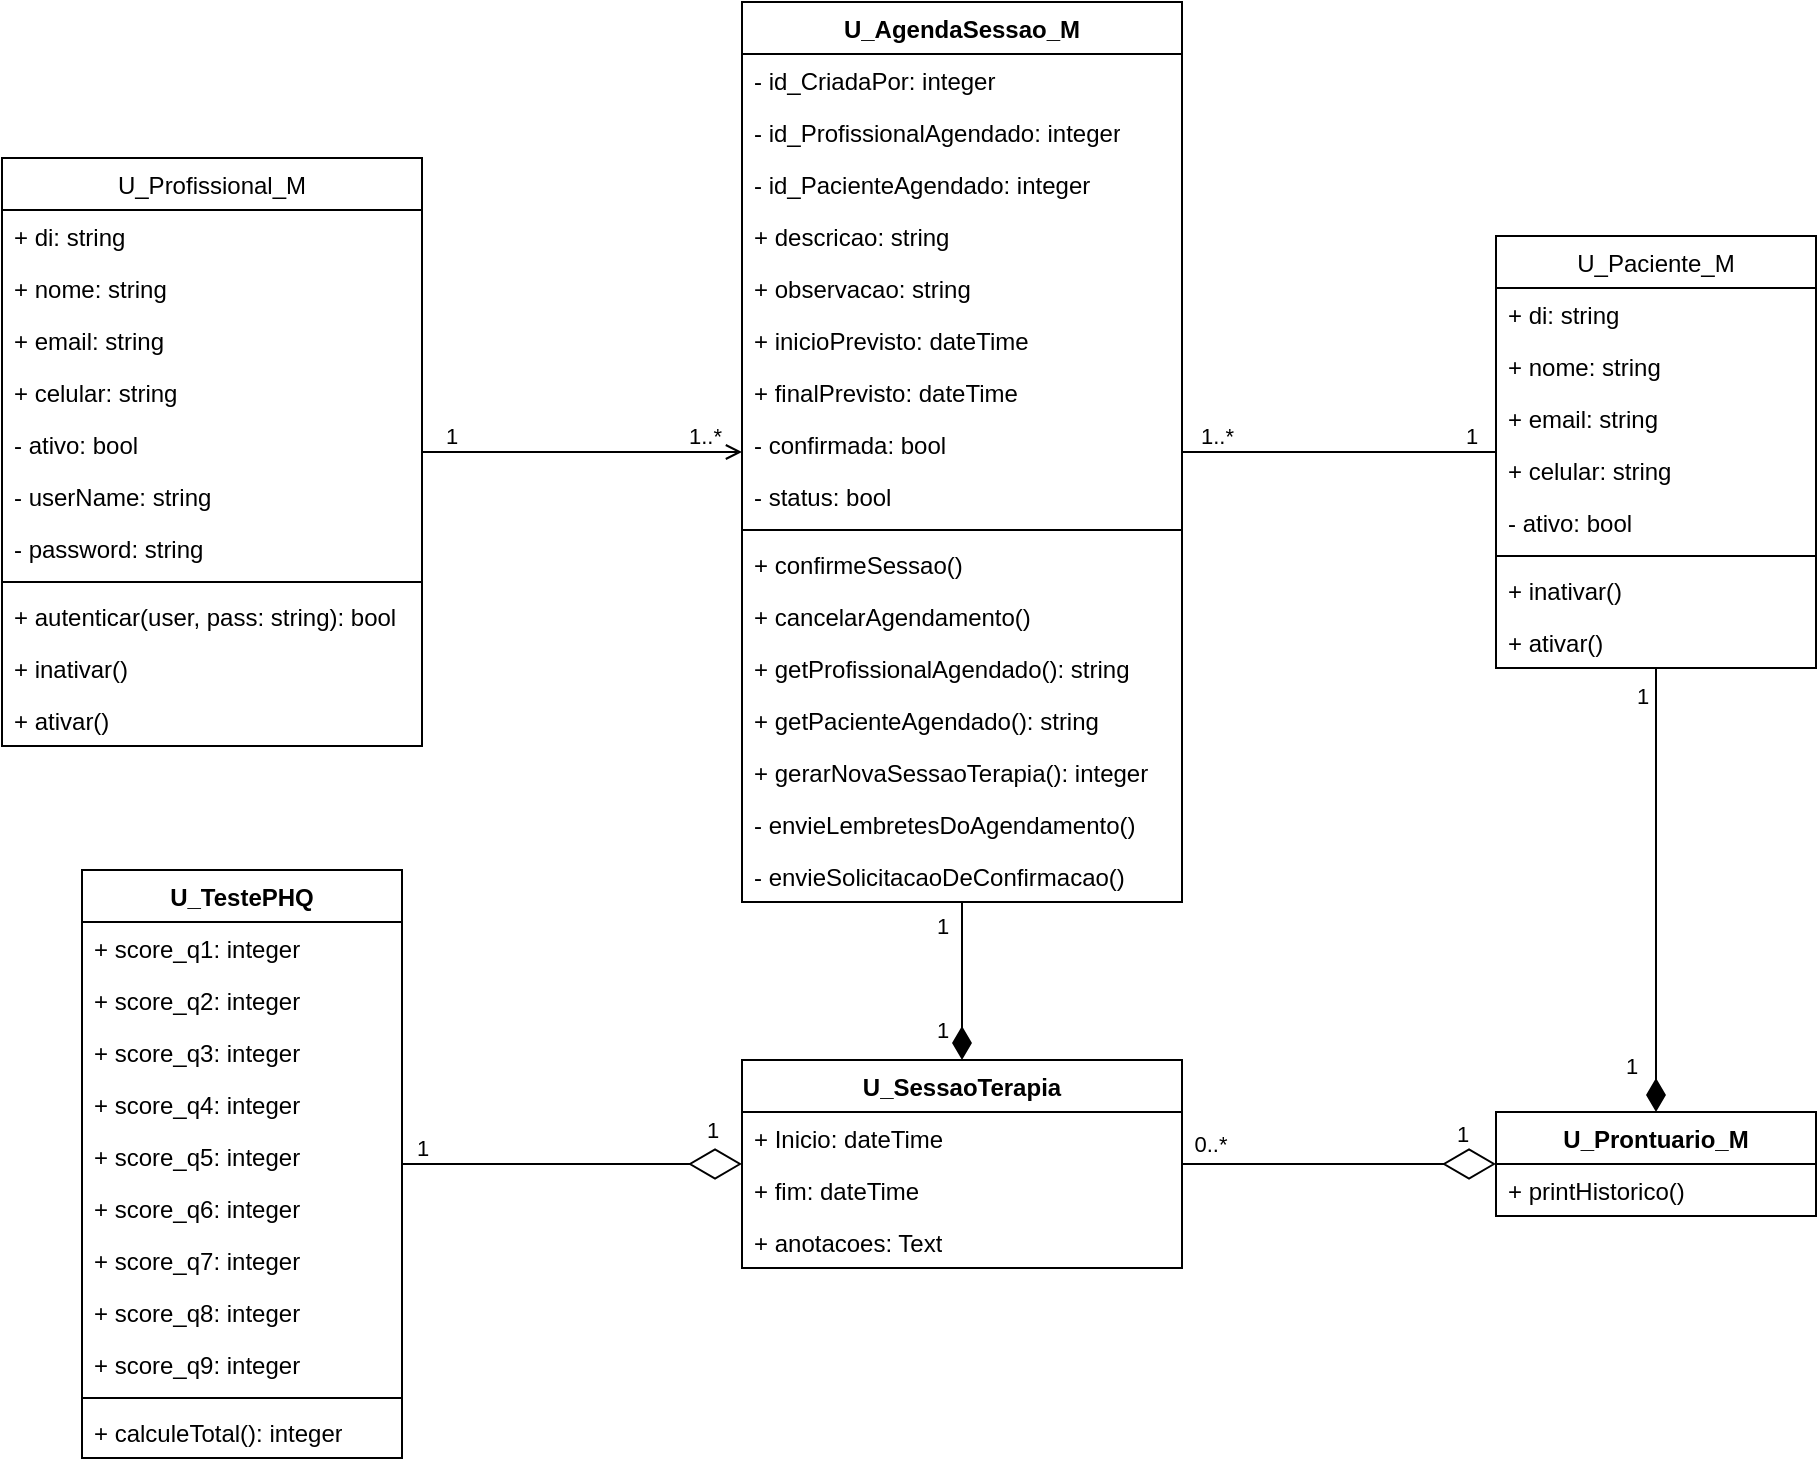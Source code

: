 <mxfile version="24.4.0" type="device">
  <diagram name="Page-1" id="Xm5GSuUZYjybELGA6pMk">
    <mxGraphModel dx="1562" dy="909" grid="1" gridSize="10" guides="1" tooltips="1" connect="1" arrows="1" fold="1" page="1" pageScale="1" pageWidth="1654" pageHeight="1169" math="0" shadow="0">
      <root>
        <mxCell id="0" />
        <mxCell id="1" parent="0" />
        <mxCell id="m14fXMyXdohWAu0hLXpy-20" value="&lt;span style=&quot;font-weight: 400;&quot;&gt;U_Profissional_M&lt;/span&gt;" style="swimlane;fontStyle=1;align=center;verticalAlign=top;childLayout=stackLayout;horizontal=1;startSize=26;horizontalStack=0;resizeParent=1;resizeParentMax=0;resizeLast=0;collapsible=1;marginBottom=0;whiteSpace=wrap;html=1;" parent="1" vertex="1">
          <mxGeometry x="80" y="115" width="210" height="294" as="geometry" />
        </mxCell>
        <mxCell id="m14fXMyXdohWAu0hLXpy-3" value="+ di: string" style="text;strokeColor=none;fillColor=none;align=left;verticalAlign=top;spacingLeft=4;spacingRight=4;overflow=hidden;rotatable=0;points=[[0,0.5],[1,0.5]];portConstraint=eastwest;whiteSpace=wrap;html=1;" parent="m14fXMyXdohWAu0hLXpy-20" vertex="1">
          <mxGeometry y="26" width="210" height="26" as="geometry" />
        </mxCell>
        <mxCell id="UZ4wiRNiclLBeVHRnWxQ-1" value="+ nome: string" style="text;strokeColor=none;fillColor=none;align=left;verticalAlign=top;spacingLeft=4;spacingRight=4;overflow=hidden;rotatable=0;points=[[0,0.5],[1,0.5]];portConstraint=eastwest;whiteSpace=wrap;html=1;" parent="m14fXMyXdohWAu0hLXpy-20" vertex="1">
          <mxGeometry y="52" width="210" height="26" as="geometry" />
        </mxCell>
        <mxCell id="m14fXMyXdohWAu0hLXpy-7" value="+ email: string" style="text;strokeColor=none;fillColor=none;align=left;verticalAlign=top;spacingLeft=4;spacingRight=4;overflow=hidden;rotatable=0;points=[[0,0.5],[1,0.5]];portConstraint=eastwest;whiteSpace=wrap;html=1;" parent="m14fXMyXdohWAu0hLXpy-20" vertex="1">
          <mxGeometry y="78" width="210" height="26" as="geometry" />
        </mxCell>
        <mxCell id="m14fXMyXdohWAu0hLXpy-8" value="+ celular: string" style="text;strokeColor=none;fillColor=none;align=left;verticalAlign=top;spacingLeft=4;spacingRight=4;overflow=hidden;rotatable=0;points=[[0,0.5],[1,0.5]];portConstraint=eastwest;whiteSpace=wrap;html=1;" parent="m14fXMyXdohWAu0hLXpy-20" vertex="1">
          <mxGeometry y="104" width="210" height="26" as="geometry" />
        </mxCell>
        <mxCell id="yMpr1ck8HWHna8STTOMx-1" value="- ativo: bool" style="text;strokeColor=none;fillColor=none;align=left;verticalAlign=top;spacingLeft=4;spacingRight=4;overflow=hidden;rotatable=0;points=[[0,0.5],[1,0.5]];portConstraint=eastwest;whiteSpace=wrap;html=1;" parent="m14fXMyXdohWAu0hLXpy-20" vertex="1">
          <mxGeometry y="130" width="210" height="26" as="geometry" />
        </mxCell>
        <mxCell id="m14fXMyXdohWAu0hLXpy-4" value="- userName: string&lt;div&gt;&lt;br&gt;&lt;/div&gt;" style="text;strokeColor=none;fillColor=none;align=left;verticalAlign=top;spacingLeft=4;spacingRight=4;overflow=hidden;rotatable=0;points=[[0,0.5],[1,0.5]];portConstraint=eastwest;whiteSpace=wrap;html=1;" parent="m14fXMyXdohWAu0hLXpy-20" vertex="1">
          <mxGeometry y="156" width="210" height="26" as="geometry" />
        </mxCell>
        <mxCell id="m14fXMyXdohWAu0hLXpy-6" value="- password: string&lt;div&gt;&lt;br&gt;&lt;/div&gt;" style="text;strokeColor=none;fillColor=none;align=left;verticalAlign=top;spacingLeft=4;spacingRight=4;overflow=hidden;rotatable=0;points=[[0,0.5],[1,0.5]];portConstraint=eastwest;whiteSpace=wrap;html=1;" parent="m14fXMyXdohWAu0hLXpy-20" vertex="1">
          <mxGeometry y="182" width="210" height="26" as="geometry" />
        </mxCell>
        <mxCell id="m14fXMyXdohWAu0hLXpy-22" value="" style="line;strokeWidth=1;fillColor=none;align=left;verticalAlign=middle;spacingTop=-1;spacingLeft=3;spacingRight=3;rotatable=0;labelPosition=right;points=[];portConstraint=eastwest;strokeColor=inherit;" parent="m14fXMyXdohWAu0hLXpy-20" vertex="1">
          <mxGeometry y="208" width="210" height="8" as="geometry" />
        </mxCell>
        <mxCell id="m14fXMyXdohWAu0hLXpy-23" value="+ autenticar(user, pass: string): bool" style="text;strokeColor=none;fillColor=none;align=left;verticalAlign=top;spacingLeft=4;spacingRight=4;overflow=hidden;rotatable=0;points=[[0,0.5],[1,0.5]];portConstraint=eastwest;whiteSpace=wrap;html=1;" parent="m14fXMyXdohWAu0hLXpy-20" vertex="1">
          <mxGeometry y="216" width="210" height="26" as="geometry" />
        </mxCell>
        <mxCell id="yMpr1ck8HWHna8STTOMx-2" value="+ inativar()" style="text;strokeColor=none;fillColor=none;align=left;verticalAlign=top;spacingLeft=4;spacingRight=4;overflow=hidden;rotatable=0;points=[[0,0.5],[1,0.5]];portConstraint=eastwest;whiteSpace=wrap;html=1;" parent="m14fXMyXdohWAu0hLXpy-20" vertex="1">
          <mxGeometry y="242" width="210" height="26" as="geometry" />
        </mxCell>
        <mxCell id="yMpr1ck8HWHna8STTOMx-3" value="+ ativar()" style="text;strokeColor=none;fillColor=none;align=left;verticalAlign=top;spacingLeft=4;spacingRight=4;overflow=hidden;rotatable=0;points=[[0,0.5],[1,0.5]];portConstraint=eastwest;whiteSpace=wrap;html=1;" parent="m14fXMyXdohWAu0hLXpy-20" vertex="1">
          <mxGeometry y="268" width="210" height="26" as="geometry" />
        </mxCell>
        <mxCell id="m14fXMyXdohWAu0hLXpy-25" value="&lt;span style=&quot;font-weight: 400;&quot;&gt;U_Paciente_M&lt;/span&gt;" style="swimlane;fontStyle=1;align=center;verticalAlign=top;childLayout=stackLayout;horizontal=1;startSize=26;horizontalStack=0;resizeParent=1;resizeParentMax=0;resizeLast=0;collapsible=1;marginBottom=0;whiteSpace=wrap;html=1;" parent="1" vertex="1">
          <mxGeometry x="827" y="154" width="160" height="216" as="geometry" />
        </mxCell>
        <mxCell id="He0PVxTgROg91KtpzF6m-1" value="+ di: string" style="text;strokeColor=none;fillColor=none;align=left;verticalAlign=top;spacingLeft=4;spacingRight=4;overflow=hidden;rotatable=0;points=[[0,0.5],[1,0.5]];portConstraint=eastwest;whiteSpace=wrap;html=1;" parent="m14fXMyXdohWAu0hLXpy-25" vertex="1">
          <mxGeometry y="26" width="160" height="26" as="geometry" />
        </mxCell>
        <mxCell id="m14fXMyXdohWAu0hLXpy-11" value="+ nome: string" style="text;strokeColor=none;fillColor=none;align=left;verticalAlign=top;spacingLeft=4;spacingRight=4;overflow=hidden;rotatable=0;points=[[0,0.5],[1,0.5]];portConstraint=eastwest;whiteSpace=wrap;html=1;" parent="m14fXMyXdohWAu0hLXpy-25" vertex="1">
          <mxGeometry y="52" width="160" height="26" as="geometry" />
        </mxCell>
        <mxCell id="m14fXMyXdohWAu0hLXpy-12" value="+ email: string" style="text;strokeColor=none;fillColor=none;align=left;verticalAlign=top;spacingLeft=4;spacingRight=4;overflow=hidden;rotatable=0;points=[[0,0.5],[1,0.5]];portConstraint=eastwest;whiteSpace=wrap;html=1;" parent="m14fXMyXdohWAu0hLXpy-25" vertex="1">
          <mxGeometry y="78" width="160" height="26" as="geometry" />
        </mxCell>
        <mxCell id="m14fXMyXdohWAu0hLXpy-13" value="+ celular: string" style="text;strokeColor=none;fillColor=none;align=left;verticalAlign=top;spacingLeft=4;spacingRight=4;overflow=hidden;rotatable=0;points=[[0,0.5],[1,0.5]];portConstraint=eastwest;whiteSpace=wrap;html=1;" parent="m14fXMyXdohWAu0hLXpy-25" vertex="1">
          <mxGeometry y="104" width="160" height="26" as="geometry" />
        </mxCell>
        <mxCell id="m14fXMyXdohWAu0hLXpy-29" value="- ativo: bool" style="text;strokeColor=none;fillColor=none;align=left;verticalAlign=top;spacingLeft=4;spacingRight=4;overflow=hidden;rotatable=0;points=[[0,0.5],[1,0.5]];portConstraint=eastwest;whiteSpace=wrap;html=1;" parent="m14fXMyXdohWAu0hLXpy-25" vertex="1">
          <mxGeometry y="130" width="160" height="26" as="geometry" />
        </mxCell>
        <mxCell id="m14fXMyXdohWAu0hLXpy-27" value="" style="line;strokeWidth=1;fillColor=none;align=left;verticalAlign=middle;spacingTop=-1;spacingLeft=3;spacingRight=3;rotatable=0;labelPosition=right;points=[];portConstraint=eastwest;strokeColor=inherit;" parent="m14fXMyXdohWAu0hLXpy-25" vertex="1">
          <mxGeometry y="156" width="160" height="8" as="geometry" />
        </mxCell>
        <mxCell id="m14fXMyXdohWAu0hLXpy-28" value="+ inativar()" style="text;strokeColor=none;fillColor=none;align=left;verticalAlign=top;spacingLeft=4;spacingRight=4;overflow=hidden;rotatable=0;points=[[0,0.5],[1,0.5]];portConstraint=eastwest;whiteSpace=wrap;html=1;" parent="m14fXMyXdohWAu0hLXpy-25" vertex="1">
          <mxGeometry y="164" width="160" height="26" as="geometry" />
        </mxCell>
        <mxCell id="m14fXMyXdohWAu0hLXpy-30" value="+ ativar()" style="text;strokeColor=none;fillColor=none;align=left;verticalAlign=top;spacingLeft=4;spacingRight=4;overflow=hidden;rotatable=0;points=[[0,0.5],[1,0.5]];portConstraint=eastwest;whiteSpace=wrap;html=1;" parent="m14fXMyXdohWAu0hLXpy-25" vertex="1">
          <mxGeometry y="190" width="160" height="26" as="geometry" />
        </mxCell>
        <mxCell id="m14fXMyXdohWAu0hLXpy-35" value="U_AgendaSessao_M" style="swimlane;fontStyle=1;align=center;verticalAlign=top;childLayout=stackLayout;horizontal=1;startSize=26;horizontalStack=0;resizeParent=1;resizeParentMax=0;resizeLast=0;collapsible=1;marginBottom=0;whiteSpace=wrap;html=1;" parent="1" vertex="1">
          <mxGeometry x="450" y="37" width="220" height="450" as="geometry" />
        </mxCell>
        <mxCell id="m14fXMyXdohWAu0hLXpy-39" value="- id_CriadaPor: integer" style="text;strokeColor=none;fillColor=none;align=left;verticalAlign=top;spacingLeft=4;spacingRight=4;overflow=hidden;rotatable=0;points=[[0,0.5],[1,0.5]];portConstraint=eastwest;whiteSpace=wrap;html=1;" parent="m14fXMyXdohWAu0hLXpy-35" vertex="1">
          <mxGeometry y="26" width="220" height="26" as="geometry" />
        </mxCell>
        <mxCell id="m14fXMyXdohWAu0hLXpy-42" value="- id_ProfissionalAgendado: integer" style="text;strokeColor=none;fillColor=none;align=left;verticalAlign=top;spacingLeft=4;spacingRight=4;overflow=hidden;rotatable=0;points=[[0,0.5],[1,0.5]];portConstraint=eastwest;whiteSpace=wrap;html=1;" parent="m14fXMyXdohWAu0hLXpy-35" vertex="1">
          <mxGeometry y="52" width="220" height="26" as="geometry" />
        </mxCell>
        <mxCell id="m14fXMyXdohWAu0hLXpy-43" value="- id_PacienteAgendado: integer" style="text;strokeColor=none;fillColor=none;align=left;verticalAlign=top;spacingLeft=4;spacingRight=4;overflow=hidden;rotatable=0;points=[[0,0.5],[1,0.5]];portConstraint=eastwest;whiteSpace=wrap;html=1;" parent="m14fXMyXdohWAu0hLXpy-35" vertex="1">
          <mxGeometry y="78" width="220" height="26" as="geometry" />
        </mxCell>
        <mxCell id="m14fXMyXdohWAu0hLXpy-52" value="+ descricao: string" style="text;strokeColor=none;fillColor=none;align=left;verticalAlign=top;spacingLeft=4;spacingRight=4;overflow=hidden;rotatable=0;points=[[0,0.5],[1,0.5]];portConstraint=eastwest;whiteSpace=wrap;html=1;" parent="m14fXMyXdohWAu0hLXpy-35" vertex="1">
          <mxGeometry y="104" width="220" height="26" as="geometry" />
        </mxCell>
        <mxCell id="m14fXMyXdohWAu0hLXpy-53" value="+ observacao: string" style="text;strokeColor=none;fillColor=none;align=left;verticalAlign=top;spacingLeft=4;spacingRight=4;overflow=hidden;rotatable=0;points=[[0,0.5],[1,0.5]];portConstraint=eastwest;whiteSpace=wrap;html=1;" parent="m14fXMyXdohWAu0hLXpy-35" vertex="1">
          <mxGeometry y="130" width="220" height="26" as="geometry" />
        </mxCell>
        <mxCell id="m14fXMyXdohWAu0hLXpy-54" value="+ inicioPrevisto: dateTime" style="text;strokeColor=none;fillColor=none;align=left;verticalAlign=top;spacingLeft=4;spacingRight=4;overflow=hidden;rotatable=0;points=[[0,0.5],[1,0.5]];portConstraint=eastwest;whiteSpace=wrap;html=1;" parent="m14fXMyXdohWAu0hLXpy-35" vertex="1">
          <mxGeometry y="156" width="220" height="26" as="geometry" />
        </mxCell>
        <mxCell id="m14fXMyXdohWAu0hLXpy-55" value="+ finalPrevisto: dateTime" style="text;strokeColor=none;fillColor=none;align=left;verticalAlign=top;spacingLeft=4;spacingRight=4;overflow=hidden;rotatable=0;points=[[0,0.5],[1,0.5]];portConstraint=eastwest;whiteSpace=wrap;html=1;" parent="m14fXMyXdohWAu0hLXpy-35" vertex="1">
          <mxGeometry y="182" width="220" height="26" as="geometry" />
        </mxCell>
        <mxCell id="m14fXMyXdohWAu0hLXpy-56" value="- confirmada: bool" style="text;strokeColor=none;fillColor=none;align=left;verticalAlign=top;spacingLeft=4;spacingRight=4;overflow=hidden;rotatable=0;points=[[0,0.5],[1,0.5]];portConstraint=eastwest;whiteSpace=wrap;html=1;" parent="m14fXMyXdohWAu0hLXpy-35" vertex="1">
          <mxGeometry y="208" width="220" height="26" as="geometry" />
        </mxCell>
        <mxCell id="6B9JWAOkWbfLpyEyRiX7-1" value="- status&lt;span style=&quot;background-color: initial;&quot;&gt;: bool&lt;/span&gt;" style="text;strokeColor=none;fillColor=none;align=left;verticalAlign=top;spacingLeft=4;spacingRight=4;overflow=hidden;rotatable=0;points=[[0,0.5],[1,0.5]];portConstraint=eastwest;whiteSpace=wrap;html=1;" vertex="1" parent="m14fXMyXdohWAu0hLXpy-35">
          <mxGeometry y="234" width="220" height="26" as="geometry" />
        </mxCell>
        <mxCell id="m14fXMyXdohWAu0hLXpy-37" value="" style="line;strokeWidth=1;fillColor=none;align=left;verticalAlign=middle;spacingTop=-1;spacingLeft=3;spacingRight=3;rotatable=0;labelPosition=right;points=[];portConstraint=eastwest;strokeColor=inherit;" parent="m14fXMyXdohWAu0hLXpy-35" vertex="1">
          <mxGeometry y="260" width="220" height="8" as="geometry" />
        </mxCell>
        <mxCell id="m14fXMyXdohWAu0hLXpy-38" value="+ confirmeSessao()" style="text;strokeColor=none;fillColor=none;align=left;verticalAlign=top;spacingLeft=4;spacingRight=4;overflow=hidden;rotatable=0;points=[[0,0.5],[1,0.5]];portConstraint=eastwest;whiteSpace=wrap;html=1;" parent="m14fXMyXdohWAu0hLXpy-35" vertex="1">
          <mxGeometry y="268" width="220" height="26" as="geometry" />
        </mxCell>
        <mxCell id="m14fXMyXdohWAu0hLXpy-57" value="+ cancelarAgendamento()" style="text;strokeColor=none;fillColor=none;align=left;verticalAlign=top;spacingLeft=4;spacingRight=4;overflow=hidden;rotatable=0;points=[[0,0.5],[1,0.5]];portConstraint=eastwest;whiteSpace=wrap;html=1;" parent="m14fXMyXdohWAu0hLXpy-35" vertex="1">
          <mxGeometry y="294" width="220" height="26" as="geometry" />
        </mxCell>
        <mxCell id="m14fXMyXdohWAu0hLXpy-58" value="+ getProfissionalAgendado(): string" style="text;strokeColor=none;fillColor=none;align=left;verticalAlign=top;spacingLeft=4;spacingRight=4;overflow=hidden;rotatable=0;points=[[0,0.5],[1,0.5]];portConstraint=eastwest;whiteSpace=wrap;html=1;" parent="m14fXMyXdohWAu0hLXpy-35" vertex="1">
          <mxGeometry y="320" width="220" height="26" as="geometry" />
        </mxCell>
        <mxCell id="m14fXMyXdohWAu0hLXpy-59" value="+ getPacienteAgendado(): string" style="text;strokeColor=none;fillColor=none;align=left;verticalAlign=top;spacingLeft=4;spacingRight=4;overflow=hidden;rotatable=0;points=[[0,0.5],[1,0.5]];portConstraint=eastwest;whiteSpace=wrap;html=1;" parent="m14fXMyXdohWAu0hLXpy-35" vertex="1">
          <mxGeometry y="346" width="220" height="26" as="geometry" />
        </mxCell>
        <mxCell id="m14fXMyXdohWAu0hLXpy-71" value="+ gerarNovaSessaoTerapia(): integer" style="text;strokeColor=none;fillColor=none;align=left;verticalAlign=top;spacingLeft=4;spacingRight=4;overflow=hidden;rotatable=0;points=[[0,0.5],[1,0.5]];portConstraint=eastwest;whiteSpace=wrap;html=1;" parent="m14fXMyXdohWAu0hLXpy-35" vertex="1">
          <mxGeometry y="372" width="220" height="26" as="geometry" />
        </mxCell>
        <mxCell id="m14fXMyXdohWAu0hLXpy-67" value="- envieLembretesDoAgendamento()" style="text;strokeColor=none;fillColor=none;align=left;verticalAlign=top;spacingLeft=4;spacingRight=4;overflow=hidden;rotatable=0;points=[[0,0.5],[1,0.5]];portConstraint=eastwest;whiteSpace=wrap;html=1;" parent="m14fXMyXdohWAu0hLXpy-35" vertex="1">
          <mxGeometry y="398" width="220" height="26" as="geometry" />
        </mxCell>
        <mxCell id="m14fXMyXdohWAu0hLXpy-68" value="- envieSolicitacaoDeConfirmacao()" style="text;strokeColor=none;fillColor=none;align=left;verticalAlign=top;spacingLeft=4;spacingRight=4;overflow=hidden;rotatable=0;points=[[0,0.5],[1,0.5]];portConstraint=eastwest;whiteSpace=wrap;html=1;" parent="m14fXMyXdohWAu0hLXpy-35" vertex="1">
          <mxGeometry y="424" width="220" height="26" as="geometry" />
        </mxCell>
        <mxCell id="m14fXMyXdohWAu0hLXpy-46" value="" style="endArrow=open;html=1;edgeStyle=orthogonalEdgeStyle;rounded=0;endFill=0;" parent="1" source="m14fXMyXdohWAu0hLXpy-20" target="m14fXMyXdohWAu0hLXpy-35" edge="1">
          <mxGeometry relative="1" as="geometry">
            <mxPoint x="600" y="400" as="sourcePoint" />
            <mxPoint x="760" y="400" as="targetPoint" />
          </mxGeometry>
        </mxCell>
        <mxCell id="m14fXMyXdohWAu0hLXpy-47" value="1" style="edgeLabel;resizable=0;html=1;align=left;verticalAlign=bottom;" parent="m14fXMyXdohWAu0hLXpy-46" connectable="0" vertex="1">
          <mxGeometry x="-1" relative="1" as="geometry">
            <mxPoint x="10" as="offset" />
          </mxGeometry>
        </mxCell>
        <mxCell id="m14fXMyXdohWAu0hLXpy-48" value="1..*" style="edgeLabel;resizable=0;html=1;align=right;verticalAlign=bottom;" parent="m14fXMyXdohWAu0hLXpy-46" connectable="0" vertex="1">
          <mxGeometry x="1" relative="1" as="geometry">
            <mxPoint x="-10" as="offset" />
          </mxGeometry>
        </mxCell>
        <mxCell id="m14fXMyXdohWAu0hLXpy-60" value="" style="endArrow=none;html=1;edgeStyle=orthogonalEdgeStyle;rounded=0;" parent="1" source="m14fXMyXdohWAu0hLXpy-25" target="m14fXMyXdohWAu0hLXpy-35" edge="1">
          <mxGeometry relative="1" as="geometry">
            <mxPoint x="750" y="410" as="sourcePoint" />
            <mxPoint x="910" y="410" as="targetPoint" />
          </mxGeometry>
        </mxCell>
        <mxCell id="m14fXMyXdohWAu0hLXpy-61" value="1" style="edgeLabel;resizable=0;html=1;align=left;verticalAlign=bottom;" parent="m14fXMyXdohWAu0hLXpy-60" connectable="0" vertex="1">
          <mxGeometry x="-1" relative="1" as="geometry">
            <mxPoint x="-17" as="offset" />
          </mxGeometry>
        </mxCell>
        <mxCell id="m14fXMyXdohWAu0hLXpy-62" value="1..*" style="edgeLabel;resizable=0;html=1;align=right;verticalAlign=bottom;" parent="m14fXMyXdohWAu0hLXpy-60" connectable="0" vertex="1">
          <mxGeometry x="1" relative="1" as="geometry">
            <mxPoint x="26" as="offset" />
          </mxGeometry>
        </mxCell>
        <mxCell id="m14fXMyXdohWAu0hLXpy-63" value="U_SessaoTerapia" style="swimlane;fontStyle=1;align=center;verticalAlign=top;childLayout=stackLayout;horizontal=1;startSize=26;horizontalStack=0;resizeParent=1;resizeParentMax=0;resizeLast=0;collapsible=1;marginBottom=0;whiteSpace=wrap;html=1;" parent="1" vertex="1">
          <mxGeometry x="450" y="566" width="220" height="104" as="geometry" />
        </mxCell>
        <mxCell id="m14fXMyXdohWAu0hLXpy-77" value="+ Inicio: dateTime" style="text;strokeColor=none;fillColor=none;align=left;verticalAlign=top;spacingLeft=4;spacingRight=4;overflow=hidden;rotatable=0;points=[[0,0.5],[1,0.5]];portConstraint=eastwest;whiteSpace=wrap;html=1;" parent="m14fXMyXdohWAu0hLXpy-63" vertex="1">
          <mxGeometry y="26" width="220" height="26" as="geometry" />
        </mxCell>
        <mxCell id="m14fXMyXdohWAu0hLXpy-78" value="+ fim: dateTime" style="text;strokeColor=none;fillColor=none;align=left;verticalAlign=top;spacingLeft=4;spacingRight=4;overflow=hidden;rotatable=0;points=[[0,0.5],[1,0.5]];portConstraint=eastwest;whiteSpace=wrap;html=1;" parent="m14fXMyXdohWAu0hLXpy-63" vertex="1">
          <mxGeometry y="52" width="220" height="26" as="geometry" />
        </mxCell>
        <mxCell id="m14fXMyXdohWAu0hLXpy-98" value="+ anotacoes: Text" style="text;strokeColor=none;fillColor=none;align=left;verticalAlign=top;spacingLeft=4;spacingRight=4;overflow=hidden;rotatable=0;points=[[0,0.5],[1,0.5]];portConstraint=eastwest;whiteSpace=wrap;html=1;" parent="m14fXMyXdohWAu0hLXpy-63" vertex="1">
          <mxGeometry y="78" width="220" height="26" as="geometry" />
        </mxCell>
        <mxCell id="m14fXMyXdohWAu0hLXpy-73" value="U_Prontuario_M" style="swimlane;fontStyle=1;align=center;verticalAlign=top;childLayout=stackLayout;horizontal=1;startSize=26;horizontalStack=0;resizeParent=1;resizeParentMax=0;resizeLast=0;collapsible=1;marginBottom=0;whiteSpace=wrap;html=1;" parent="1" vertex="1">
          <mxGeometry x="827" y="592" width="160" height="52" as="geometry" />
        </mxCell>
        <mxCell id="m14fXMyXdohWAu0hLXpy-99" value="+ printHistorico()" style="text;strokeColor=none;fillColor=none;align=left;verticalAlign=top;spacingLeft=4;spacingRight=4;overflow=hidden;rotatable=0;points=[[0,0.5],[1,0.5]];portConstraint=eastwest;whiteSpace=wrap;html=1;" parent="m14fXMyXdohWAu0hLXpy-73" vertex="1">
          <mxGeometry y="26" width="160" height="26" as="geometry" />
        </mxCell>
        <mxCell id="m14fXMyXdohWAu0hLXpy-90" value="" style="endArrow=none;html=1;endSize=12;startArrow=diamondThin;startSize=14;startFill=1;edgeStyle=orthogonalEdgeStyle;align=left;verticalAlign=bottom;rounded=0;endFill=0;" parent="1" source="m14fXMyXdohWAu0hLXpy-63" target="m14fXMyXdohWAu0hLXpy-35" edge="1">
          <mxGeometry x="-0.72" y="10" relative="1" as="geometry">
            <mxPoint x="610" y="580" as="sourcePoint" />
            <mxPoint x="770" y="580" as="targetPoint" />
            <mxPoint as="offset" />
          </mxGeometry>
        </mxCell>
        <mxCell id="m14fXMyXdohWAu0hLXpy-92" value="1" style="edgeLabel;html=1;align=center;verticalAlign=middle;resizable=0;points=[];" parent="m14fXMyXdohWAu0hLXpy-90" vertex="1" connectable="0">
          <mxGeometry x="0.583" y="1" relative="1" as="geometry">
            <mxPoint x="-9" y="-5" as="offset" />
          </mxGeometry>
        </mxCell>
        <mxCell id="m14fXMyXdohWAu0hLXpy-94" value="1" style="edgeLabel;html=1;align=center;verticalAlign=middle;resizable=0;points=[];" parent="m14fXMyXdohWAu0hLXpy-90" vertex="1" connectable="0">
          <mxGeometry x="-0.137" y="-2" relative="1" as="geometry">
            <mxPoint x="-12" y="19" as="offset" />
          </mxGeometry>
        </mxCell>
        <mxCell id="m14fXMyXdohWAu0hLXpy-91" value="1" style="endArrow=none;html=1;endSize=12;startArrow=diamondThin;startSize=14;startFill=1;edgeStyle=orthogonalEdgeStyle;align=left;verticalAlign=bottom;rounded=0;endFill=0;" parent="1" source="m14fXMyXdohWAu0hLXpy-73" target="m14fXMyXdohWAu0hLXpy-25" edge="1">
          <mxGeometry x="-0.871" y="17" relative="1" as="geometry">
            <mxPoint x="610" y="410" as="sourcePoint" />
            <mxPoint x="770" y="410" as="targetPoint" />
            <mxPoint as="offset" />
          </mxGeometry>
        </mxCell>
        <mxCell id="m14fXMyXdohWAu0hLXpy-93" value="1" style="edgeLabel;html=1;align=center;verticalAlign=middle;resizable=0;points=[];" parent="m14fXMyXdohWAu0hLXpy-91" vertex="1" connectable="0">
          <mxGeometry x="0.683" y="1" relative="1" as="geometry">
            <mxPoint x="-6" y="-21" as="offset" />
          </mxGeometry>
        </mxCell>
        <mxCell id="m14fXMyXdohWAu0hLXpy-95" value="" style="endArrow=diamondThin;endFill=0;endSize=24;html=1;rounded=0;" parent="1" source="m14fXMyXdohWAu0hLXpy-63" target="m14fXMyXdohWAu0hLXpy-73" edge="1">
          <mxGeometry width="160" relative="1" as="geometry">
            <mxPoint x="610" y="520" as="sourcePoint" />
            <mxPoint x="770" y="520" as="targetPoint" />
          </mxGeometry>
        </mxCell>
        <mxCell id="m14fXMyXdohWAu0hLXpy-96" value="1" style="edgeLabel;html=1;align=center;verticalAlign=middle;resizable=0;points=[];" parent="m14fXMyXdohWAu0hLXpy-95" vertex="1" connectable="0">
          <mxGeometry x="-0.028" y="1" relative="1" as="geometry">
            <mxPoint x="63" y="-14" as="offset" />
          </mxGeometry>
        </mxCell>
        <mxCell id="m14fXMyXdohWAu0hLXpy-97" value="0..*" style="edgeLabel;html=1;align=center;verticalAlign=middle;resizable=0;points=[];" parent="m14fXMyXdohWAu0hLXpy-95" vertex="1" connectable="0">
          <mxGeometry x="-0.763" y="1" relative="1" as="geometry">
            <mxPoint x="-5" y="-9" as="offset" />
          </mxGeometry>
        </mxCell>
        <mxCell id="m14fXMyXdohWAu0hLXpy-100" value="U_TestePHQ" style="swimlane;fontStyle=1;align=center;verticalAlign=top;childLayout=stackLayout;horizontal=1;startSize=26;horizontalStack=0;resizeParent=1;resizeParentMax=0;resizeLast=0;collapsible=1;marginBottom=0;whiteSpace=wrap;html=1;" parent="1" vertex="1">
          <mxGeometry x="120" y="471" width="160" height="294" as="geometry" />
        </mxCell>
        <mxCell id="m14fXMyXdohWAu0hLXpy-101" value="+ score_q1: integer" style="text;strokeColor=none;fillColor=none;align=left;verticalAlign=top;spacingLeft=4;spacingRight=4;overflow=hidden;rotatable=0;points=[[0,0.5],[1,0.5]];portConstraint=eastwest;whiteSpace=wrap;html=1;" parent="m14fXMyXdohWAu0hLXpy-100" vertex="1">
          <mxGeometry y="26" width="160" height="26" as="geometry" />
        </mxCell>
        <mxCell id="m14fXMyXdohWAu0hLXpy-104" value="+ score_q2: integer" style="text;strokeColor=none;fillColor=none;align=left;verticalAlign=top;spacingLeft=4;spacingRight=4;overflow=hidden;rotatable=0;points=[[0,0.5],[1,0.5]];portConstraint=eastwest;whiteSpace=wrap;html=1;" parent="m14fXMyXdohWAu0hLXpy-100" vertex="1">
          <mxGeometry y="52" width="160" height="26" as="geometry" />
        </mxCell>
        <mxCell id="m14fXMyXdohWAu0hLXpy-105" value="+ score_q3: integer" style="text;strokeColor=none;fillColor=none;align=left;verticalAlign=top;spacingLeft=4;spacingRight=4;overflow=hidden;rotatable=0;points=[[0,0.5],[1,0.5]];portConstraint=eastwest;whiteSpace=wrap;html=1;" parent="m14fXMyXdohWAu0hLXpy-100" vertex="1">
          <mxGeometry y="78" width="160" height="26" as="geometry" />
        </mxCell>
        <mxCell id="m14fXMyXdohWAu0hLXpy-110" value="+ score_q4: integer" style="text;strokeColor=none;fillColor=none;align=left;verticalAlign=top;spacingLeft=4;spacingRight=4;overflow=hidden;rotatable=0;points=[[0,0.5],[1,0.5]];portConstraint=eastwest;whiteSpace=wrap;html=1;" parent="m14fXMyXdohWAu0hLXpy-100" vertex="1">
          <mxGeometry y="104" width="160" height="26" as="geometry" />
        </mxCell>
        <mxCell id="m14fXMyXdohWAu0hLXpy-109" value="+ score_q5: integer" style="text;strokeColor=none;fillColor=none;align=left;verticalAlign=top;spacingLeft=4;spacingRight=4;overflow=hidden;rotatable=0;points=[[0,0.5],[1,0.5]];portConstraint=eastwest;whiteSpace=wrap;html=1;" parent="m14fXMyXdohWAu0hLXpy-100" vertex="1">
          <mxGeometry y="130" width="160" height="26" as="geometry" />
        </mxCell>
        <mxCell id="m14fXMyXdohWAu0hLXpy-108" value="+ score_q6: integer" style="text;strokeColor=none;fillColor=none;align=left;verticalAlign=top;spacingLeft=4;spacingRight=4;overflow=hidden;rotatable=0;points=[[0,0.5],[1,0.5]];portConstraint=eastwest;whiteSpace=wrap;html=1;" parent="m14fXMyXdohWAu0hLXpy-100" vertex="1">
          <mxGeometry y="156" width="160" height="26" as="geometry" />
        </mxCell>
        <mxCell id="m14fXMyXdohWAu0hLXpy-107" value="+ score_q7: integer" style="text;strokeColor=none;fillColor=none;align=left;verticalAlign=top;spacingLeft=4;spacingRight=4;overflow=hidden;rotatable=0;points=[[0,0.5],[1,0.5]];portConstraint=eastwest;whiteSpace=wrap;html=1;" parent="m14fXMyXdohWAu0hLXpy-100" vertex="1">
          <mxGeometry y="182" width="160" height="26" as="geometry" />
        </mxCell>
        <mxCell id="m14fXMyXdohWAu0hLXpy-106" value="+ score_q8: integer" style="text;strokeColor=none;fillColor=none;align=left;verticalAlign=top;spacingLeft=4;spacingRight=4;overflow=hidden;rotatable=0;points=[[0,0.5],[1,0.5]];portConstraint=eastwest;whiteSpace=wrap;html=1;" parent="m14fXMyXdohWAu0hLXpy-100" vertex="1">
          <mxGeometry y="208" width="160" height="26" as="geometry" />
        </mxCell>
        <mxCell id="m14fXMyXdohWAu0hLXpy-111" value="+ score_q9: integer" style="text;strokeColor=none;fillColor=none;align=left;verticalAlign=top;spacingLeft=4;spacingRight=4;overflow=hidden;rotatable=0;points=[[0,0.5],[1,0.5]];portConstraint=eastwest;whiteSpace=wrap;html=1;" parent="m14fXMyXdohWAu0hLXpy-100" vertex="1">
          <mxGeometry y="234" width="160" height="26" as="geometry" />
        </mxCell>
        <mxCell id="m14fXMyXdohWAu0hLXpy-102" value="" style="line;strokeWidth=1;fillColor=none;align=left;verticalAlign=middle;spacingTop=-1;spacingLeft=3;spacingRight=3;rotatable=0;labelPosition=right;points=[];portConstraint=eastwest;strokeColor=inherit;" parent="m14fXMyXdohWAu0hLXpy-100" vertex="1">
          <mxGeometry y="260" width="160" height="8" as="geometry" />
        </mxCell>
        <mxCell id="m14fXMyXdohWAu0hLXpy-103" value="+ calculeTotal(): integer" style="text;strokeColor=none;fillColor=none;align=left;verticalAlign=top;spacingLeft=4;spacingRight=4;overflow=hidden;rotatable=0;points=[[0,0.5],[1,0.5]];portConstraint=eastwest;whiteSpace=wrap;html=1;" parent="m14fXMyXdohWAu0hLXpy-100" vertex="1">
          <mxGeometry y="268" width="160" height="26" as="geometry" />
        </mxCell>
        <mxCell id="m14fXMyXdohWAu0hLXpy-113" value="" style="endArrow=diamondThin;endFill=0;endSize=24;html=1;rounded=0;" parent="1" source="m14fXMyXdohWAu0hLXpy-100" target="m14fXMyXdohWAu0hLXpy-63" edge="1">
          <mxGeometry width="160" relative="1" as="geometry">
            <mxPoint x="530" y="680" as="sourcePoint" />
            <mxPoint x="690" y="680" as="targetPoint" />
          </mxGeometry>
        </mxCell>
        <mxCell id="m14fXMyXdohWAu0hLXpy-114" value="1" style="edgeLabel;html=1;align=center;verticalAlign=middle;resizable=0;points=[];" parent="m14fXMyXdohWAu0hLXpy-113" vertex="1" connectable="0">
          <mxGeometry x="0.324" y="-3" relative="1" as="geometry">
            <mxPoint x="42" y="-20" as="offset" />
          </mxGeometry>
        </mxCell>
        <mxCell id="m14fXMyXdohWAu0hLXpy-115" value="1" style="edgeLabel;html=1;align=center;verticalAlign=middle;resizable=0;points=[];" parent="m14fXMyXdohWAu0hLXpy-113" vertex="1" connectable="0">
          <mxGeometry x="-0.569" relative="1" as="geometry">
            <mxPoint x="-27" y="-8" as="offset" />
          </mxGeometry>
        </mxCell>
      </root>
    </mxGraphModel>
  </diagram>
</mxfile>

